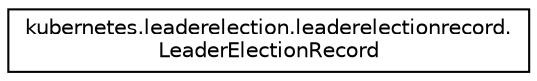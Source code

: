 digraph "Graphical Class Hierarchy"
{
 // LATEX_PDF_SIZE
  edge [fontname="Helvetica",fontsize="10",labelfontname="Helvetica",labelfontsize="10"];
  node [fontname="Helvetica",fontsize="10",shape=record];
  rankdir="LR";
  Node0 [label="kubernetes.leaderelection.leaderelectionrecord.\lLeaderElectionRecord",height=0.2,width=0.4,color="black", fillcolor="white", style="filled",URL="$classkubernetes_1_1leaderelection_1_1leaderelectionrecord_1_1LeaderElectionRecord.html",tooltip=" "];
}
